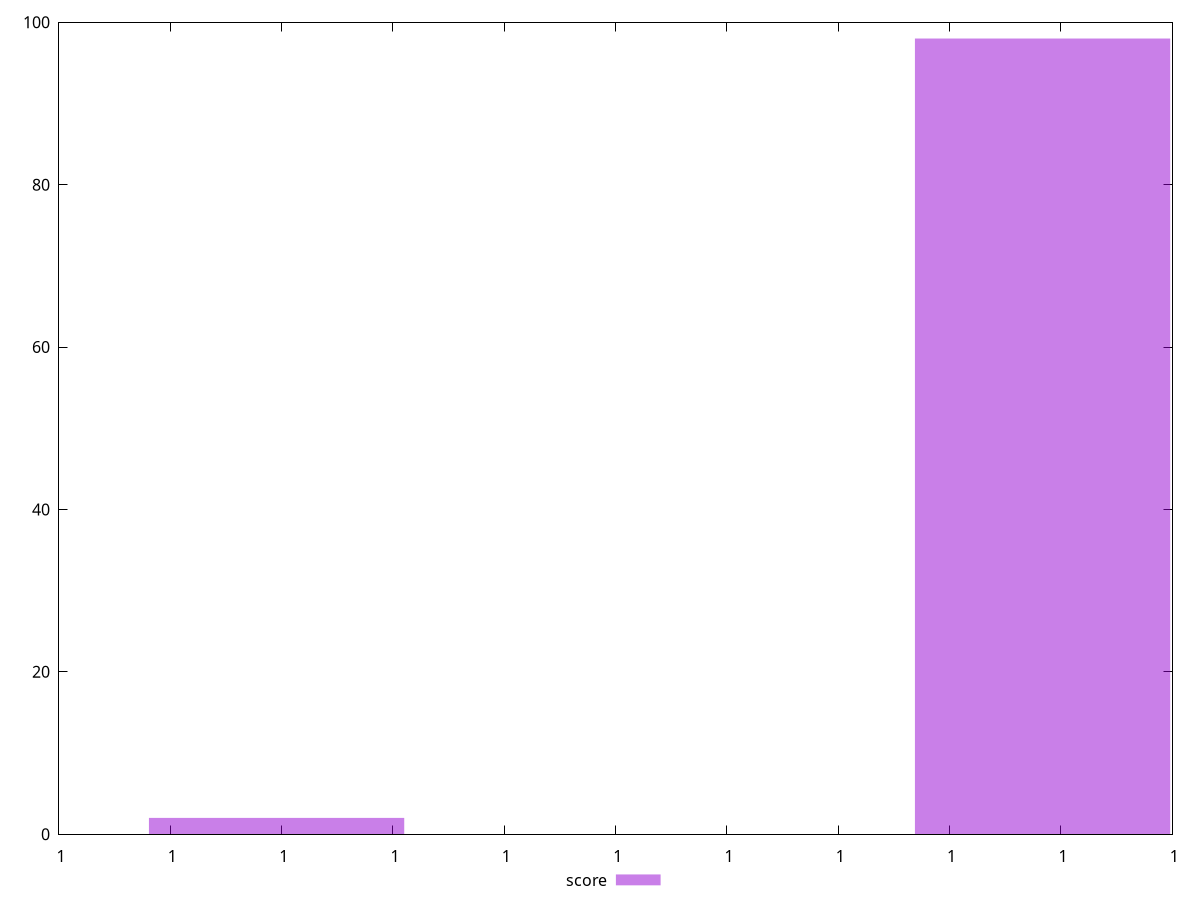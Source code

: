 reset
set terminal svg size 640, 490 enhanced background rgb 'white'
set output "reprap/total-byte-weight/samples/pages+cached+noexternal+nojs/score/histogram.svg"

$score <<EOF
0.9999999999979666 98
0.9999999999965908 2
EOF

set key outside below
set boxwidth 4.585874731104464e-13
set yrange [0:100]
set style fill transparent solid 0.5 noborder

plot \
  $score title "score" with boxes, \


reset